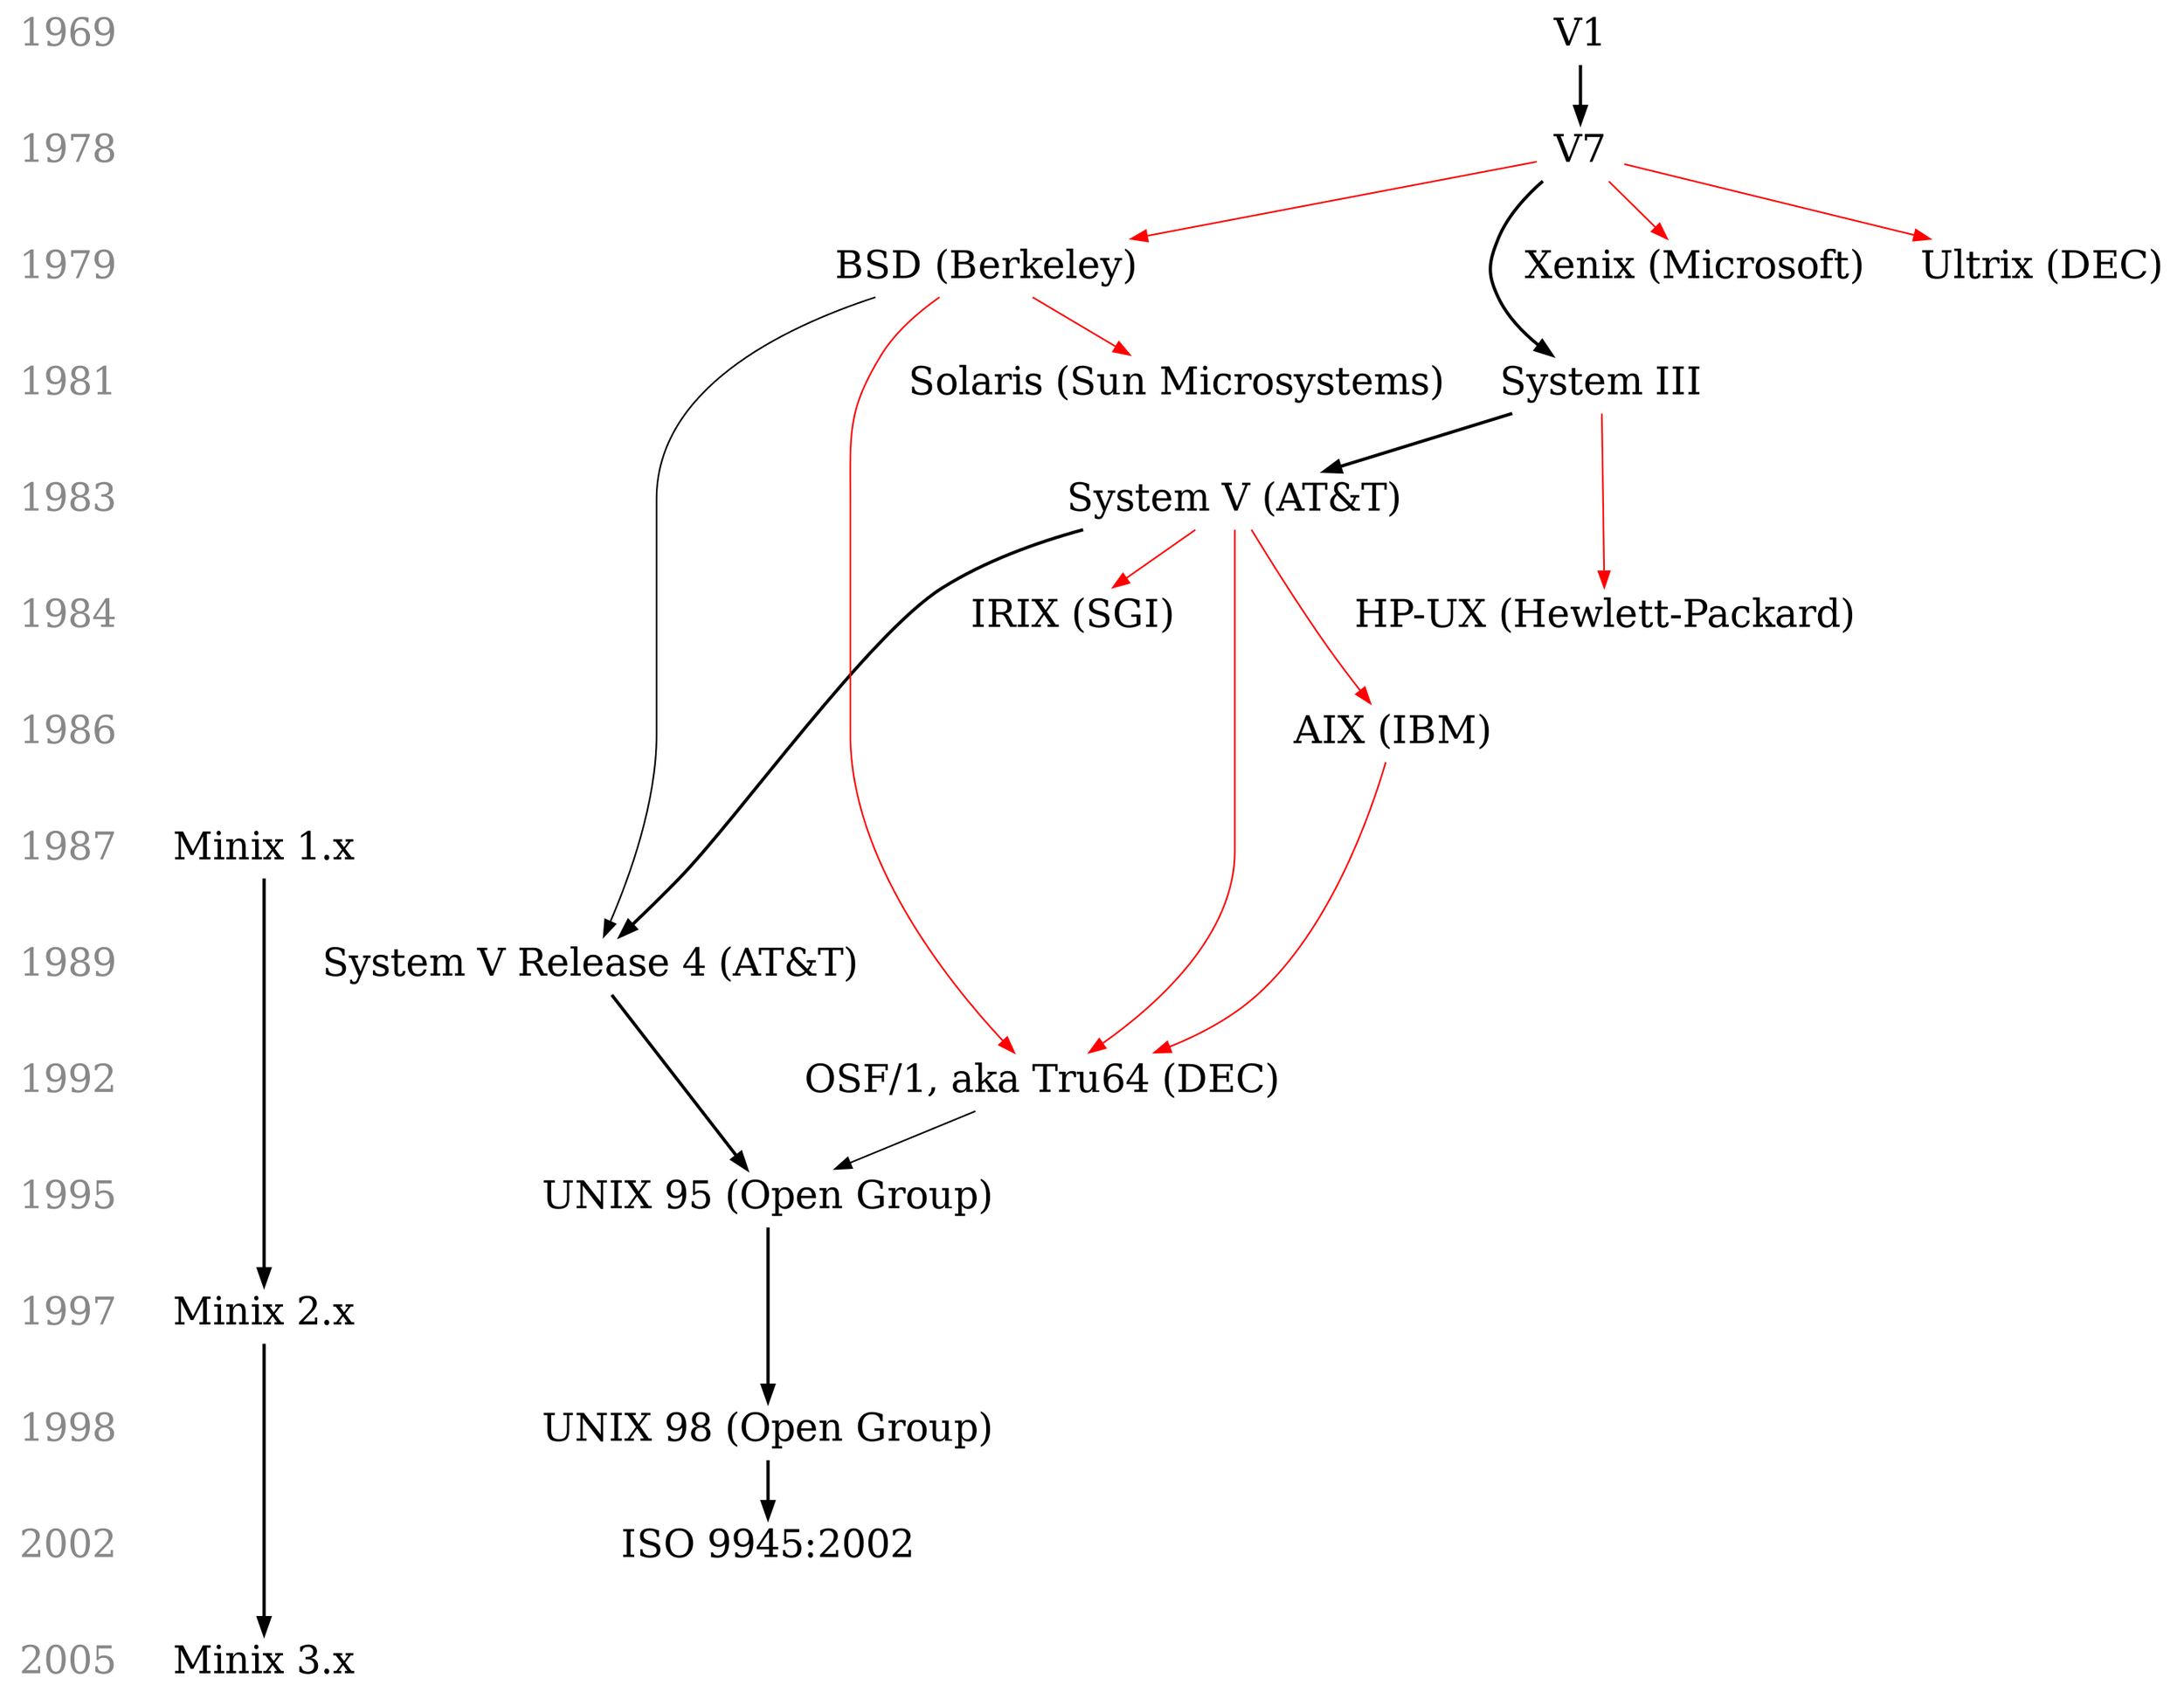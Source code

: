 digraph Unix {
	dir=BR;
	size="24,15";
	node [fontsize=24, shape=plaintext]; 

	subgraph G1 {
		edge [color=transparent];
		node [fontcolor="#888888"];
		1969 -> 1978;
		1978 -> 1979;
		1979 -> 1981;
		1981 -> 1983;
		1983 -> 1984;
		1984 -> 1986;
		1986 -> 1987;
		1987 -> 1989;
		1989 -> 1992;
		1992 -> 1995;
		1995 -> 1997;
		1997 -> 1998;
		1998 -> 2002;
		2002 -> 2005;
	}

	minix_1 [label="Minix 1.x"];
	minix_2 [label="Minix 2.x"];
	minix_3 [label="Minix 3.x"];

	v1 [label="V1"];
	v7 [label="V7"];

	system_v [label="System V (AT&T)"];
	system_iii [label="System III"];
	system_v_r4 [label="System V Release 4 (AT&T)"];

	xenix [label="Xenix (Microsoft)"];
	ultrix [label="Ultrix (DEC)"];
	hp_ux [label="HP-UX (Hewlett-Packard)"];

	bsd [label="BSD (Berkeley)"];

	unix_95 [label="UNIX 95 (Open Group)"];
	unix_98 [label="UNIX 98 (Open Group)"];


	aix [label="AIX (IBM)"];

	irix [label="IRIX (SGI)"];

	iso_9945_2002 [label="ISO 9945:2002"];

	solaris [label="Solaris (Sun Microsystems)"];

	osf_1 [label="OSF/1, aka Tru64 (DEC)"];


	subgraph G2 {
		minix_1 -> minix_2 [penwidth=2];
		minix_2 -> minix_3 [penwidth=2];

		aix -> osf_1 [color=red];
		bsd -> osf_1 [color=red];
		bsd -> solaris [color=red];
		bsd -> system_v_r4;
		osf_1 -> unix_95;
		system_iii -> hp_ux [color=red];
		system_iii -> system_v [penwidth=2];
		system_v -> aix [color=red];
		system_v -> irix [color=red];
		system_v -> osf_1 [color=red];
		system_v_r4 -> unix_95 [penwidth=2];
		system_v -> system_v_r4 [penwidth=2];
		unix_95 -> unix_98 [penwidth=2];
		unix_98 -> iso_9945_2002 [penwidth=2];
		v1 -> v7 [penwidth=2];
		v7 -> bsd [color=red];
		v7 -> system_iii [penwidth=2];
		v7 -> ultrix [color=red];
		v7 -> xenix [color=red];
	}


	{ rank=same; 1969 v1 ; }
	{ rank=same; 1978 v7 ; }
	{ rank=same; 1979 xenix bsd ; }
	{ rank=same; 1981 solaris ; }
	{ rank=same; 1983 system_v ; }
	{ rank=same; 1984 hp_ux ; }
	{ rank=same; 1986 aix ; }
	{ rank=same; 1987 minix_1 ; }
	{ rank=same; 1989 system_v_r4 ; }
	{ rank=same; 1992 osf_1 ; }
	{ rank=same; 1995 unix_95 ; }
	{ rank=same; 1997 minix_2 ; }
	{ rank=same; 1998 unix_98 ; }
	{ rank=same; 2002 iso_9945_2002 ; }
	{ rank=same; 2005 minix_3 ; }
}
